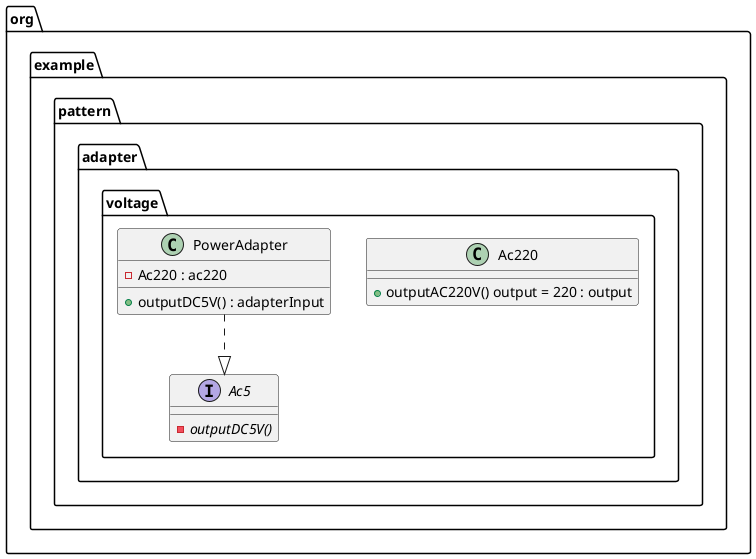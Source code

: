 @startuml
package org.example.pattern.adapter.voltage{
    class Ac220 {
        + outputAC220V() output = 220 : output
    }

    interface Ac5 {
        -outputDC5V(){abstract}
    }

    class PowerAdapter {
        - Ac220 : ac220
        + outputDC5V() : adapterInput
    }


}


PowerAdapter ..|> Ac5


@enduml